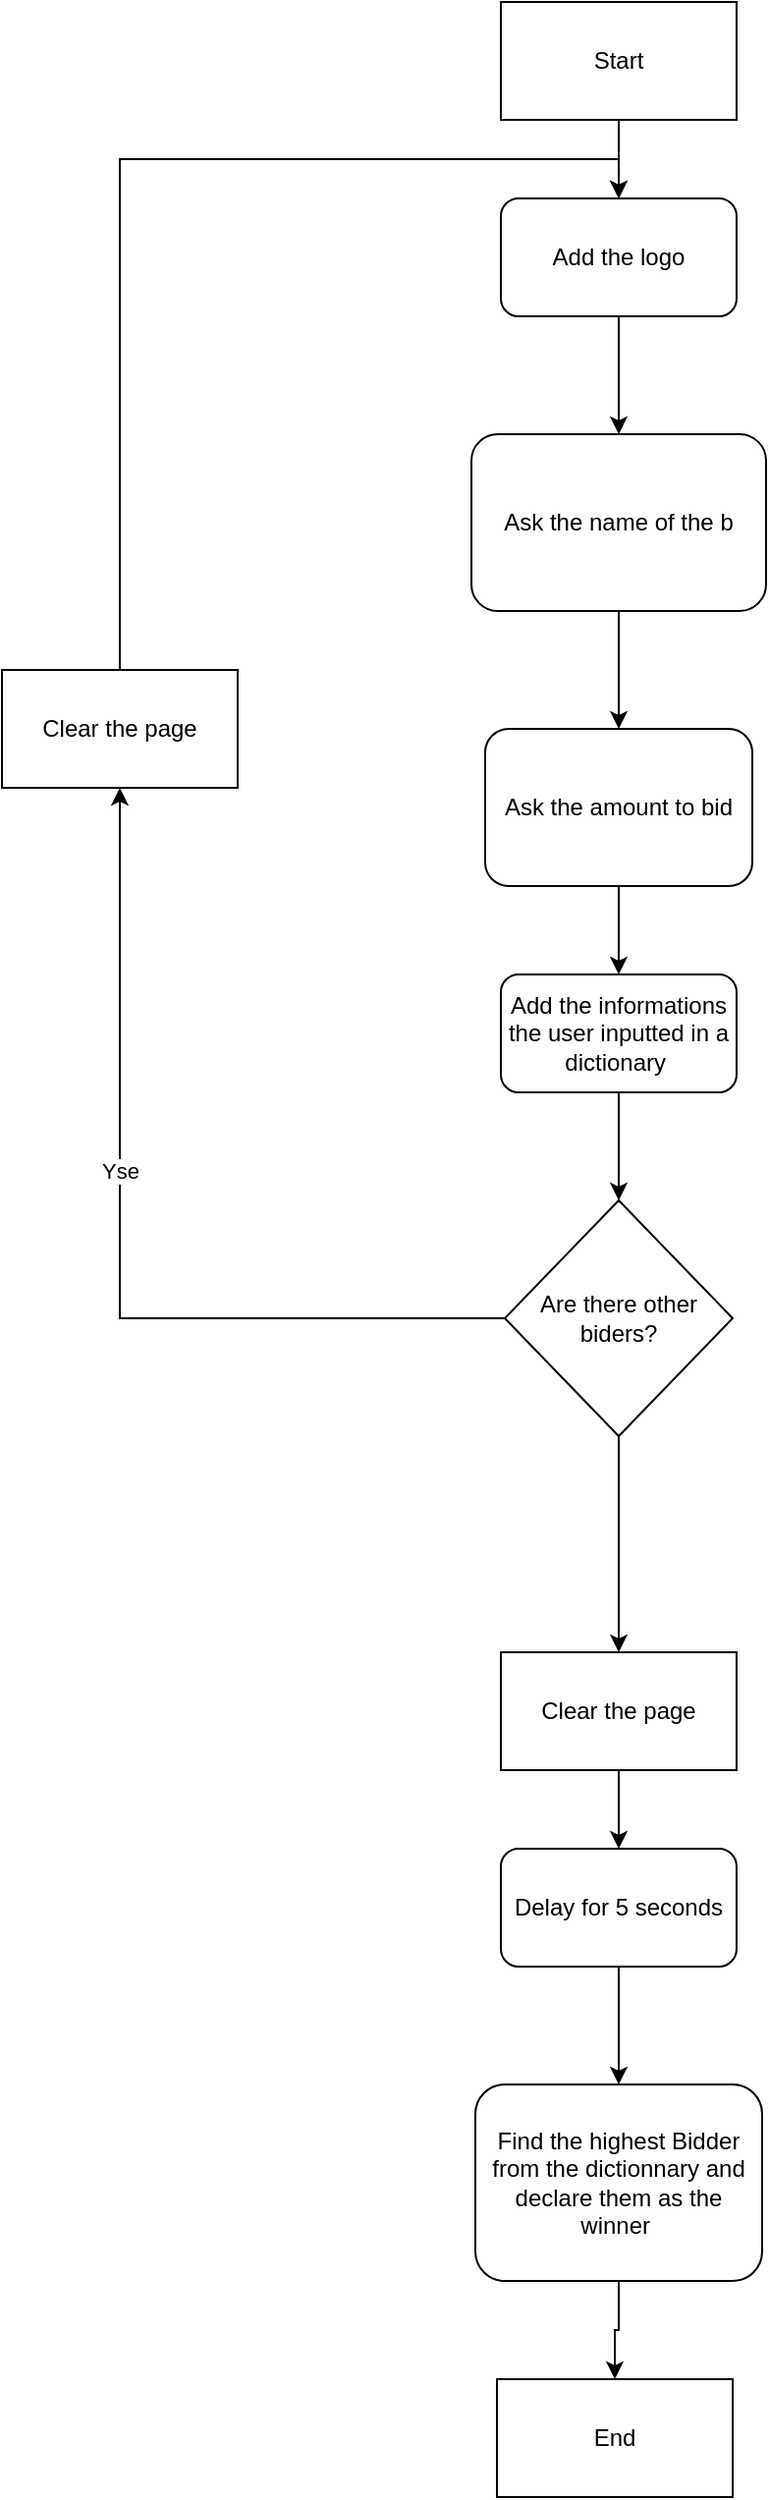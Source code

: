 <mxfile version="24.8.6">
  <diagram name="Page-1" id="HPF8irzY4nJZea5WVZVY">
    <mxGraphModel dx="1379" dy="785" grid="1" gridSize="10" guides="1" tooltips="1" connect="1" arrows="1" fold="1" page="1" pageScale="1" pageWidth="827" pageHeight="1169" math="0" shadow="0">
      <root>
        <mxCell id="0" />
        <mxCell id="1" parent="0" />
        <mxCell id="-y58oA4zmKEYbXhD044M-3" value="" style="edgeStyle=orthogonalEdgeStyle;rounded=0;orthogonalLoop=1;jettySize=auto;html=1;" edge="1" parent="1" source="-y58oA4zmKEYbXhD044M-1" target="-y58oA4zmKEYbXhD044M-2">
          <mxGeometry relative="1" as="geometry" />
        </mxCell>
        <mxCell id="-y58oA4zmKEYbXhD044M-1" value="Start" style="rounded=0;whiteSpace=wrap;html=1;" vertex="1" parent="1">
          <mxGeometry x="354" y="60" width="120" height="60" as="geometry" />
        </mxCell>
        <mxCell id="-y58oA4zmKEYbXhD044M-5" value="" style="edgeStyle=orthogonalEdgeStyle;rounded=0;orthogonalLoop=1;jettySize=auto;html=1;" edge="1" parent="1" source="-y58oA4zmKEYbXhD044M-2" target="-y58oA4zmKEYbXhD044M-4">
          <mxGeometry relative="1" as="geometry" />
        </mxCell>
        <mxCell id="-y58oA4zmKEYbXhD044M-2" value="Add the logo" style="rounded=1;whiteSpace=wrap;html=1;" vertex="1" parent="1">
          <mxGeometry x="354" y="160" width="120" height="60" as="geometry" />
        </mxCell>
        <mxCell id="-y58oA4zmKEYbXhD044M-7" value="" style="edgeStyle=orthogonalEdgeStyle;rounded=0;orthogonalLoop=1;jettySize=auto;html=1;" edge="1" parent="1" source="-y58oA4zmKEYbXhD044M-4" target="-y58oA4zmKEYbXhD044M-6">
          <mxGeometry relative="1" as="geometry" />
        </mxCell>
        <mxCell id="-y58oA4zmKEYbXhD044M-4" value="Ask the name of the b" style="rounded=1;whiteSpace=wrap;html=1;" vertex="1" parent="1">
          <mxGeometry x="339" y="280" width="150" height="90" as="geometry" />
        </mxCell>
        <mxCell id="-y58oA4zmKEYbXhD044M-9" value="" style="edgeStyle=orthogonalEdgeStyle;rounded=0;orthogonalLoop=1;jettySize=auto;html=1;" edge="1" parent="1" source="-y58oA4zmKEYbXhD044M-6" target="-y58oA4zmKEYbXhD044M-8">
          <mxGeometry relative="1" as="geometry" />
        </mxCell>
        <mxCell id="-y58oA4zmKEYbXhD044M-6" value="Ask the amount to bid" style="rounded=1;whiteSpace=wrap;html=1;" vertex="1" parent="1">
          <mxGeometry x="346" y="430" width="136" height="80" as="geometry" />
        </mxCell>
        <mxCell id="-y58oA4zmKEYbXhD044M-11" value="" style="edgeStyle=orthogonalEdgeStyle;rounded=0;orthogonalLoop=1;jettySize=auto;html=1;" edge="1" parent="1" source="-y58oA4zmKEYbXhD044M-8" target="-y58oA4zmKEYbXhD044M-10">
          <mxGeometry relative="1" as="geometry" />
        </mxCell>
        <mxCell id="-y58oA4zmKEYbXhD044M-8" value="Add the informations the user inputted in a dictionary&amp;nbsp;" style="rounded=1;whiteSpace=wrap;html=1;" vertex="1" parent="1">
          <mxGeometry x="354" y="555" width="120" height="60" as="geometry" />
        </mxCell>
        <mxCell id="-y58oA4zmKEYbXhD044M-13" value="" style="edgeStyle=orthogonalEdgeStyle;rounded=0;orthogonalLoop=1;jettySize=auto;html=1;" edge="1" parent="1" source="-y58oA4zmKEYbXhD044M-10" target="-y58oA4zmKEYbXhD044M-12">
          <mxGeometry relative="1" as="geometry" />
        </mxCell>
        <mxCell id="-y58oA4zmKEYbXhD044M-14" value="Yse" style="edgeLabel;html=1;align=center;verticalAlign=middle;resizable=0;points=[];" vertex="1" connectable="0" parent="-y58oA4zmKEYbXhD044M-13">
          <mxGeometry x="0.163" relative="1" as="geometry">
            <mxPoint as="offset" />
          </mxGeometry>
        </mxCell>
        <mxCell id="-y58oA4zmKEYbXhD044M-17" value="" style="edgeStyle=orthogonalEdgeStyle;rounded=0;orthogonalLoop=1;jettySize=auto;html=1;" edge="1" parent="1" source="-y58oA4zmKEYbXhD044M-10" target="-y58oA4zmKEYbXhD044M-16">
          <mxGeometry relative="1" as="geometry" />
        </mxCell>
        <mxCell id="-y58oA4zmKEYbXhD044M-10" value="Are there other biders?" style="rhombus;whiteSpace=wrap;html=1;" vertex="1" parent="1">
          <mxGeometry x="356" y="670" width="116" height="120" as="geometry" />
        </mxCell>
        <mxCell id="-y58oA4zmKEYbXhD044M-15" value="" style="edgeStyle=orthogonalEdgeStyle;rounded=0;orthogonalLoop=1;jettySize=auto;html=1;" edge="1" parent="1" source="-y58oA4zmKEYbXhD044M-12" target="-y58oA4zmKEYbXhD044M-2">
          <mxGeometry relative="1" as="geometry">
            <Array as="points">
              <mxPoint x="414" y="140" />
            </Array>
          </mxGeometry>
        </mxCell>
        <mxCell id="-y58oA4zmKEYbXhD044M-12" value="Clear the page" style="rounded=0;whiteSpace=wrap;html=1;" vertex="1" parent="1">
          <mxGeometry x="100" y="400" width="120" height="60" as="geometry" />
        </mxCell>
        <mxCell id="-y58oA4zmKEYbXhD044M-19" value="" style="edgeStyle=orthogonalEdgeStyle;rounded=0;orthogonalLoop=1;jettySize=auto;html=1;" edge="1" parent="1" source="-y58oA4zmKEYbXhD044M-16" target="-y58oA4zmKEYbXhD044M-18">
          <mxGeometry relative="1" as="geometry" />
        </mxCell>
        <mxCell id="-y58oA4zmKEYbXhD044M-16" value="Clear the page" style="whiteSpace=wrap;html=1;" vertex="1" parent="1">
          <mxGeometry x="354" y="900" width="120" height="60" as="geometry" />
        </mxCell>
        <mxCell id="-y58oA4zmKEYbXhD044M-21" value="" style="edgeStyle=orthogonalEdgeStyle;rounded=0;orthogonalLoop=1;jettySize=auto;html=1;" edge="1" parent="1" source="-y58oA4zmKEYbXhD044M-18" target="-y58oA4zmKEYbXhD044M-20">
          <mxGeometry relative="1" as="geometry" />
        </mxCell>
        <mxCell id="-y58oA4zmKEYbXhD044M-18" value="Delay for 5 seconds" style="rounded=1;whiteSpace=wrap;html=1;" vertex="1" parent="1">
          <mxGeometry x="354" y="1000" width="120" height="60" as="geometry" />
        </mxCell>
        <mxCell id="-y58oA4zmKEYbXhD044M-23" value="" style="edgeStyle=orthogonalEdgeStyle;rounded=0;orthogonalLoop=1;jettySize=auto;html=1;" edge="1" parent="1" source="-y58oA4zmKEYbXhD044M-20" target="-y58oA4zmKEYbXhD044M-22">
          <mxGeometry relative="1" as="geometry" />
        </mxCell>
        <mxCell id="-y58oA4zmKEYbXhD044M-20" value="Find the highest Bidder from the dictionnary and declare them as the winner&amp;nbsp;" style="rounded=1;whiteSpace=wrap;html=1;" vertex="1" parent="1">
          <mxGeometry x="341" y="1120" width="146" height="100" as="geometry" />
        </mxCell>
        <mxCell id="-y58oA4zmKEYbXhD044M-22" value="End" style="rounded=0;whiteSpace=wrap;html=1;" vertex="1" parent="1">
          <mxGeometry x="352" y="1270" width="120" height="60" as="geometry" />
        </mxCell>
      </root>
    </mxGraphModel>
  </diagram>
</mxfile>

